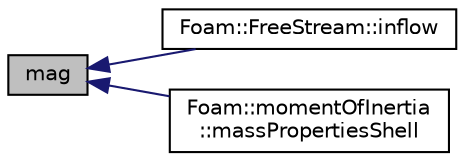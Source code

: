 digraph "mag"
{
  bgcolor="transparent";
  edge [fontname="Helvetica",fontsize="10",labelfontname="Helvetica",labelfontsize="10"];
  node [fontname="Helvetica",fontsize="10",shape=record];
  rankdir="LR";
  Node1 [label="mag",height=0.2,width=0.4,color="black", fillcolor="grey75", style="filled", fontcolor="black"];
  Node1 -> Node2 [dir="back",color="midnightblue",fontsize="10",style="solid",fontname="Helvetica"];
  Node2 [label="Foam::FreeStream::inflow",height=0.2,width=0.4,color="black",URL="$a00859.html#a84e6a7b742df4fcb240fff3040770a0b",tooltip="Introduce particles. "];
  Node1 -> Node3 [dir="back",color="midnightblue",fontsize="10",style="solid",fontname="Helvetica"];
  Node3 [label="Foam::momentOfInertia\l::massPropertiesShell",height=0.2,width=0.4,color="black",URL="$a01523.html#aafe9f3727d4e49838b77e92c2ee567e7"];
}
